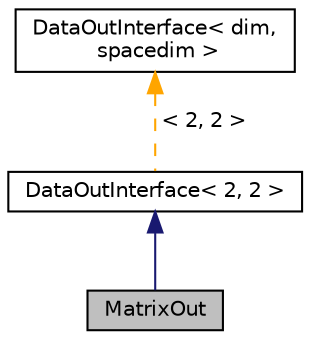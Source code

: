 digraph "MatrixOut"
{
 // LATEX_PDF_SIZE
  edge [fontname="Helvetica",fontsize="10",labelfontname="Helvetica",labelfontsize="10"];
  node [fontname="Helvetica",fontsize="10",shape=record];
  Node1 [label="MatrixOut",height=0.2,width=0.4,color="black", fillcolor="grey75", style="filled", fontcolor="black",tooltip=" "];
  Node2 -> Node1 [dir="back",color="midnightblue",fontsize="10",style="solid",fontname="Helvetica"];
  Node2 [label="DataOutInterface\< 2, 2 \>",height=0.2,width=0.4,color="black", fillcolor="white", style="filled",URL="$classDataOutInterface.html",tooltip=" "];
  Node3 -> Node2 [dir="back",color="orange",fontsize="10",style="dashed",label=" \< 2, 2 \>" ,fontname="Helvetica"];
  Node3 [label="DataOutInterface\< dim,\l spacedim \>",height=0.2,width=0.4,color="black", fillcolor="white", style="filled",URL="$classDataOutInterface.html",tooltip=" "];
}
